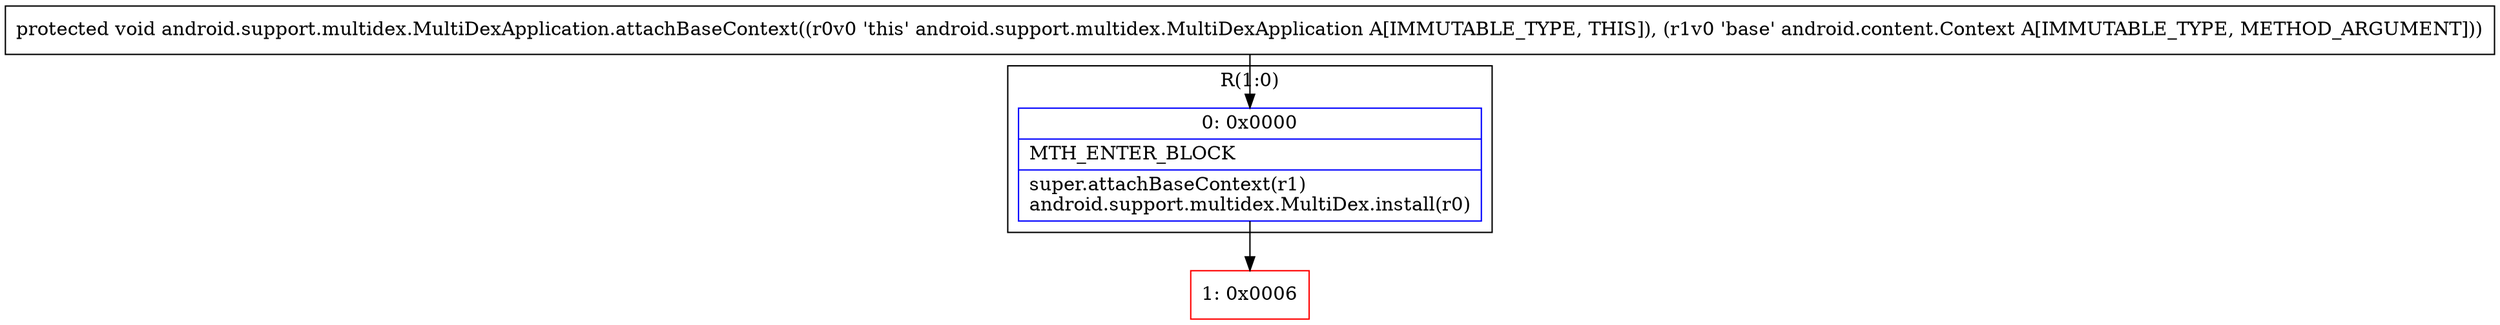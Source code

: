 digraph "CFG forandroid.support.multidex.MultiDexApplication.attachBaseContext(Landroid\/content\/Context;)V" {
subgraph cluster_Region_779609325 {
label = "R(1:0)";
node [shape=record,color=blue];
Node_0 [shape=record,label="{0\:\ 0x0000|MTH_ENTER_BLOCK\l|super.attachBaseContext(r1)\landroid.support.multidex.MultiDex.install(r0)\l}"];
}
Node_1 [shape=record,color=red,label="{1\:\ 0x0006}"];
MethodNode[shape=record,label="{protected void android.support.multidex.MultiDexApplication.attachBaseContext((r0v0 'this' android.support.multidex.MultiDexApplication A[IMMUTABLE_TYPE, THIS]), (r1v0 'base' android.content.Context A[IMMUTABLE_TYPE, METHOD_ARGUMENT])) }"];
MethodNode -> Node_0;
Node_0 -> Node_1;
}

